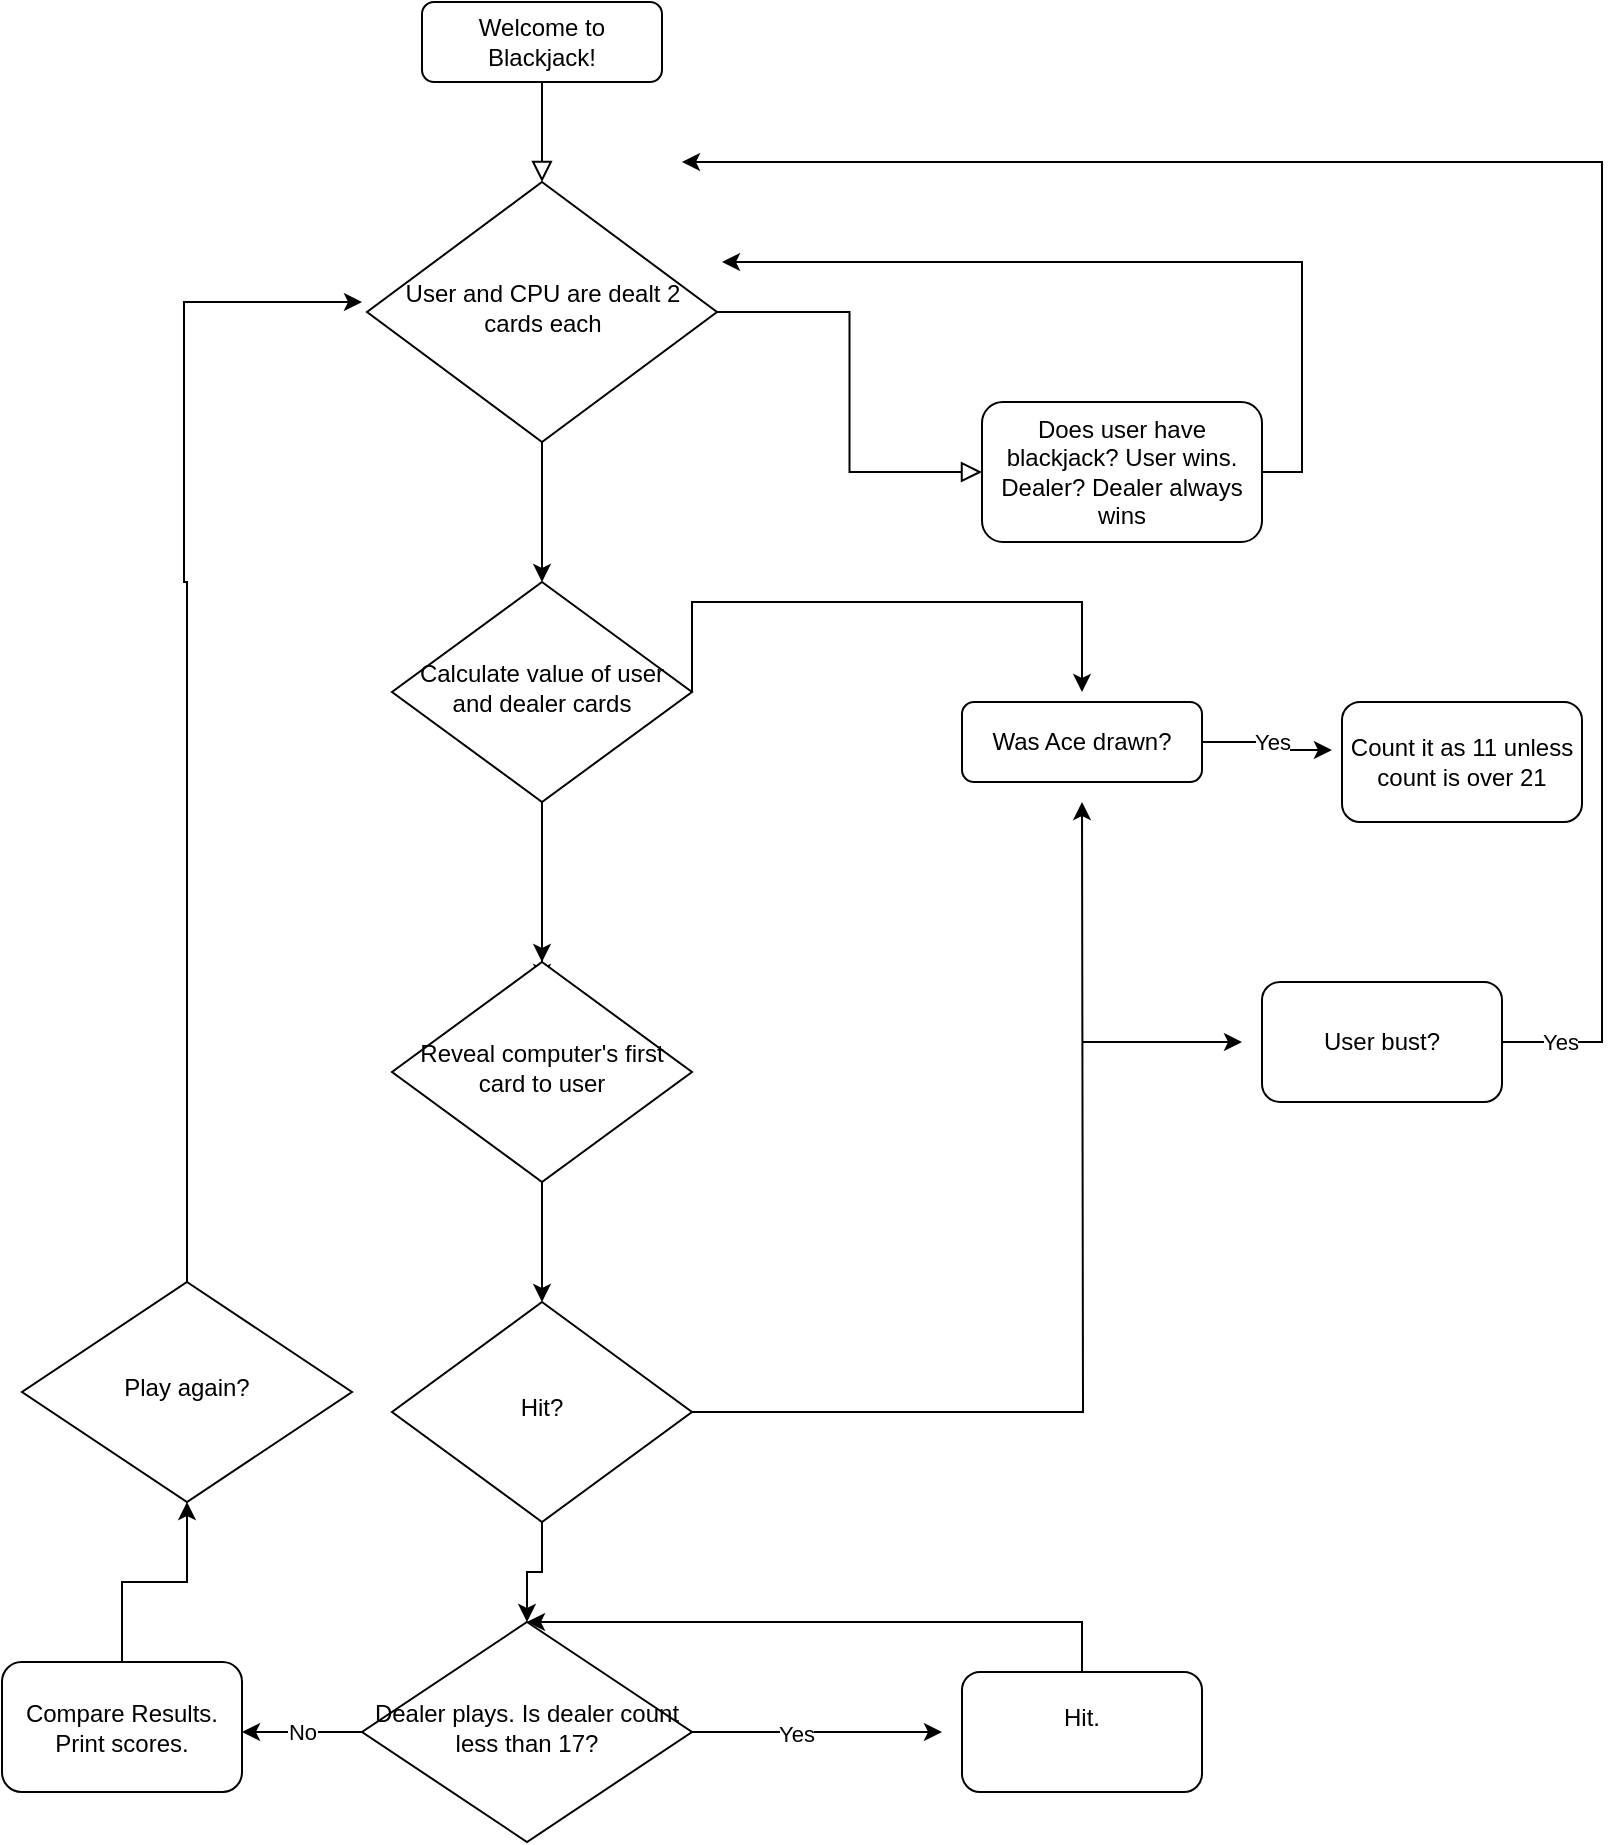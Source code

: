 <mxfile version="24.2.3" type="github">
  <diagram id="C5RBs43oDa-KdzZeNtuy" name="Page-1">
    <mxGraphModel dx="1426" dy="775" grid="1" gridSize="10" guides="1" tooltips="1" connect="1" arrows="1" fold="1" page="1" pageScale="1" pageWidth="827" pageHeight="1169" math="0" shadow="0">
      <root>
        <mxCell id="WIyWlLk6GJQsqaUBKTNV-0" />
        <mxCell id="WIyWlLk6GJQsqaUBKTNV-1" parent="WIyWlLk6GJQsqaUBKTNV-0" />
        <mxCell id="WIyWlLk6GJQsqaUBKTNV-2" value="" style="rounded=0;html=1;jettySize=auto;orthogonalLoop=1;fontSize=11;endArrow=block;endFill=0;endSize=8;strokeWidth=1;shadow=0;labelBackgroundColor=none;edgeStyle=orthogonalEdgeStyle;" parent="WIyWlLk6GJQsqaUBKTNV-1" source="WIyWlLk6GJQsqaUBKTNV-3" target="WIyWlLk6GJQsqaUBKTNV-6" edge="1">
          <mxGeometry relative="1" as="geometry" />
        </mxCell>
        <mxCell id="WIyWlLk6GJQsqaUBKTNV-3" value="Welcome to Blackjack!" style="rounded=1;whiteSpace=wrap;html=1;fontSize=12;glass=0;strokeWidth=1;shadow=0;" parent="WIyWlLk6GJQsqaUBKTNV-1" vertex="1">
          <mxGeometry x="220" y="80" width="120" height="40" as="geometry" />
        </mxCell>
        <mxCell id="WIyWlLk6GJQsqaUBKTNV-5" value="" style="edgeStyle=orthogonalEdgeStyle;rounded=0;html=1;jettySize=auto;orthogonalLoop=1;fontSize=11;endArrow=block;endFill=0;endSize=8;strokeWidth=1;shadow=0;labelBackgroundColor=none;" parent="WIyWlLk6GJQsqaUBKTNV-1" source="WIyWlLk6GJQsqaUBKTNV-6" target="WIyWlLk6GJQsqaUBKTNV-7" edge="1">
          <mxGeometry x="0.003" y="10" relative="1" as="geometry">
            <mxPoint as="offset" />
          </mxGeometry>
        </mxCell>
        <mxCell id="1idGzLhIokIel5q-Fr4H-7" style="edgeStyle=orthogonalEdgeStyle;rounded=0;orthogonalLoop=1;jettySize=auto;html=1;entryX=0.5;entryY=0;entryDx=0;entryDy=0;" edge="1" parent="WIyWlLk6GJQsqaUBKTNV-1" source="WIyWlLk6GJQsqaUBKTNV-6" target="WIyWlLk6GJQsqaUBKTNV-10">
          <mxGeometry relative="1" as="geometry" />
        </mxCell>
        <mxCell id="WIyWlLk6GJQsqaUBKTNV-6" value="User and CPU are dealt 2 cards each" style="rhombus;whiteSpace=wrap;html=1;shadow=0;fontFamily=Helvetica;fontSize=12;align=center;strokeWidth=1;spacing=6;spacingTop=-4;" parent="WIyWlLk6GJQsqaUBKTNV-1" vertex="1">
          <mxGeometry x="192.5" y="170" width="175" height="130" as="geometry" />
        </mxCell>
        <mxCell id="1idGzLhIokIel5q-Fr4H-6" style="edgeStyle=orthogonalEdgeStyle;rounded=0;orthogonalLoop=1;jettySize=auto;html=1;exitX=1;exitY=0.5;exitDx=0;exitDy=0;" edge="1" parent="WIyWlLk6GJQsqaUBKTNV-1" source="WIyWlLk6GJQsqaUBKTNV-7">
          <mxGeometry relative="1" as="geometry">
            <mxPoint x="370" y="210" as="targetPoint" />
            <Array as="points">
              <mxPoint x="660" y="315" />
              <mxPoint x="660" y="210" />
              <mxPoint x="380" y="210" />
            </Array>
          </mxGeometry>
        </mxCell>
        <mxCell id="WIyWlLk6GJQsqaUBKTNV-7" value="Does user have blackjack? User wins. Dealer? Dealer always wins" style="rounded=1;whiteSpace=wrap;html=1;fontSize=12;glass=0;strokeWidth=1;shadow=0;" parent="WIyWlLk6GJQsqaUBKTNV-1" vertex="1">
          <mxGeometry x="500" y="280" width="140" height="70" as="geometry" />
        </mxCell>
        <mxCell id="1idGzLhIokIel5q-Fr4H-14" style="edgeStyle=orthogonalEdgeStyle;rounded=0;orthogonalLoop=1;jettySize=auto;html=1;exitX=1;exitY=0.5;exitDx=0;exitDy=0;" edge="1" parent="WIyWlLk6GJQsqaUBKTNV-1" source="WIyWlLk6GJQsqaUBKTNV-10">
          <mxGeometry relative="1" as="geometry">
            <mxPoint x="550" y="425" as="targetPoint" />
            <Array as="points">
              <mxPoint x="355" y="380" />
              <mxPoint x="550" y="380" />
            </Array>
          </mxGeometry>
        </mxCell>
        <mxCell id="WIyWlLk6GJQsqaUBKTNV-10" value="Calculate value of user and dealer cards" style="rhombus;whiteSpace=wrap;html=1;shadow=0;fontFamily=Helvetica;fontSize=12;align=center;strokeWidth=1;spacing=6;spacingTop=-4;" parent="WIyWlLk6GJQsqaUBKTNV-1" vertex="1">
          <mxGeometry x="205" y="370" width="150" height="110" as="geometry" />
        </mxCell>
        <mxCell id="1idGzLhIokIel5q-Fr4H-10" value="Yes" style="edgeStyle=orthogonalEdgeStyle;rounded=0;orthogonalLoop=1;jettySize=auto;html=1;exitX=1;exitY=0.5;exitDx=0;exitDy=0;entryX=-0.042;entryY=0.4;entryDx=0;entryDy=0;entryPerimeter=0;" edge="1" parent="WIyWlLk6GJQsqaUBKTNV-1" source="WIyWlLk6GJQsqaUBKTNV-11" target="1idGzLhIokIel5q-Fr4H-11">
          <mxGeometry relative="1" as="geometry">
            <mxPoint x="640" y="550" as="targetPoint" />
          </mxGeometry>
        </mxCell>
        <mxCell id="1idGzLhIokIel5q-Fr4H-12" style="edgeStyle=orthogonalEdgeStyle;rounded=0;orthogonalLoop=1;jettySize=auto;html=1;exitX=0.5;exitY=1;exitDx=0;exitDy=0;" edge="1" parent="WIyWlLk6GJQsqaUBKTNV-1" source="WIyWlLk6GJQsqaUBKTNV-10" target="1idGzLhIokIel5q-Fr4H-13">
          <mxGeometry relative="1" as="geometry">
            <mxPoint x="280" y="680" as="targetPoint" />
          </mxGeometry>
        </mxCell>
        <mxCell id="WIyWlLk6GJQsqaUBKTNV-11" value="Was Ace drawn?" style="rounded=1;whiteSpace=wrap;html=1;fontSize=12;glass=0;strokeWidth=1;shadow=0;" parent="WIyWlLk6GJQsqaUBKTNV-1" vertex="1">
          <mxGeometry x="490" y="430" width="120" height="40" as="geometry" />
        </mxCell>
        <mxCell id="1idGzLhIokIel5q-Fr4H-11" value="Count it as 11 unless count is over 21" style="rounded=1;whiteSpace=wrap;html=1;" vertex="1" parent="WIyWlLk6GJQsqaUBKTNV-1">
          <mxGeometry x="680" y="430" width="120" height="60" as="geometry" />
        </mxCell>
        <mxCell id="1idGzLhIokIel5q-Fr4H-16" style="edgeStyle=orthogonalEdgeStyle;rounded=0;orthogonalLoop=1;jettySize=auto;html=1;" edge="1" parent="WIyWlLk6GJQsqaUBKTNV-1" source="1idGzLhIokIel5q-Fr4H-13">
          <mxGeometry relative="1" as="geometry">
            <mxPoint x="280" y="570" as="targetPoint" />
          </mxGeometry>
        </mxCell>
        <mxCell id="1idGzLhIokIel5q-Fr4H-17" style="edgeStyle=orthogonalEdgeStyle;rounded=0;orthogonalLoop=1;jettySize=auto;html=1;exitX=0.5;exitY=1;exitDx=0;exitDy=0;entryX=0.5;entryY=0;entryDx=0;entryDy=0;" edge="1" parent="WIyWlLk6GJQsqaUBKTNV-1" source="1idGzLhIokIel5q-Fr4H-13" target="1idGzLhIokIel5q-Fr4H-15">
          <mxGeometry relative="1" as="geometry" />
        </mxCell>
        <mxCell id="1idGzLhIokIel5q-Fr4H-13" value="Reveal computer&#39;s first card to user" style="rhombus;whiteSpace=wrap;html=1;shadow=0;fontFamily=Helvetica;fontSize=12;align=center;strokeWidth=1;spacing=6;spacingTop=-4;" vertex="1" parent="WIyWlLk6GJQsqaUBKTNV-1">
          <mxGeometry x="205" y="560" width="150" height="110" as="geometry" />
        </mxCell>
        <mxCell id="1idGzLhIokIel5q-Fr4H-18" style="edgeStyle=orthogonalEdgeStyle;rounded=0;orthogonalLoop=1;jettySize=auto;html=1;" edge="1" parent="WIyWlLk6GJQsqaUBKTNV-1" source="1idGzLhIokIel5q-Fr4H-15">
          <mxGeometry relative="1" as="geometry">
            <mxPoint x="550" y="480" as="targetPoint" />
          </mxGeometry>
        </mxCell>
        <mxCell id="1idGzLhIokIel5q-Fr4H-28" style="edgeStyle=orthogonalEdgeStyle;rounded=0;orthogonalLoop=1;jettySize=auto;html=1;exitX=0.5;exitY=1;exitDx=0;exitDy=0;entryX=0.5;entryY=0;entryDx=0;entryDy=0;" edge="1" parent="WIyWlLk6GJQsqaUBKTNV-1" source="1idGzLhIokIel5q-Fr4H-15" target="1idGzLhIokIel5q-Fr4H-27">
          <mxGeometry relative="1" as="geometry" />
        </mxCell>
        <mxCell id="1idGzLhIokIel5q-Fr4H-15" value="Hit?" style="rhombus;whiteSpace=wrap;html=1;shadow=0;fontFamily=Helvetica;fontSize=12;align=center;strokeWidth=1;spacing=6;spacingTop=-4;" vertex="1" parent="WIyWlLk6GJQsqaUBKTNV-1">
          <mxGeometry x="205" y="730" width="150" height="110" as="geometry" />
        </mxCell>
        <mxCell id="1idGzLhIokIel5q-Fr4H-20" value="" style="endArrow=classic;html=1;rounded=0;" edge="1" parent="WIyWlLk6GJQsqaUBKTNV-1">
          <mxGeometry width="50" height="50" relative="1" as="geometry">
            <mxPoint x="550" y="600" as="sourcePoint" />
            <mxPoint x="630" y="600" as="targetPoint" />
          </mxGeometry>
        </mxCell>
        <mxCell id="1idGzLhIokIel5q-Fr4H-24" value="" style="edgeStyle=orthogonalEdgeStyle;rounded=0;orthogonalLoop=1;jettySize=auto;html=1;exitX=1;exitY=0.5;exitDx=0;exitDy=0;" edge="1" parent="WIyWlLk6GJQsqaUBKTNV-1" source="1idGzLhIokIel5q-Fr4H-21">
          <mxGeometry relative="1" as="geometry">
            <mxPoint x="350" y="160" as="targetPoint" />
            <Array as="points">
              <mxPoint x="810" y="600" />
              <mxPoint x="810" y="160" />
            </Array>
          </mxGeometry>
        </mxCell>
        <mxCell id="1idGzLhIokIel5q-Fr4H-26" value="Yes" style="edgeLabel;html=1;align=center;verticalAlign=middle;resizable=0;points=[];" vertex="1" connectable="0" parent="1idGzLhIokIel5q-Fr4H-24">
          <mxGeometry x="-0.939" relative="1" as="geometry">
            <mxPoint as="offset" />
          </mxGeometry>
        </mxCell>
        <mxCell id="1idGzLhIokIel5q-Fr4H-21" value="User bust?" style="rounded=1;whiteSpace=wrap;html=1;" vertex="1" parent="WIyWlLk6GJQsqaUBKTNV-1">
          <mxGeometry x="640" y="570" width="120" height="60" as="geometry" />
        </mxCell>
        <mxCell id="1idGzLhIokIel5q-Fr4H-29" style="edgeStyle=orthogonalEdgeStyle;rounded=0;orthogonalLoop=1;jettySize=auto;html=1;exitX=1;exitY=0.5;exitDx=0;exitDy=0;" edge="1" parent="WIyWlLk6GJQsqaUBKTNV-1" source="1idGzLhIokIel5q-Fr4H-27">
          <mxGeometry relative="1" as="geometry">
            <mxPoint x="480" y="945" as="targetPoint" />
          </mxGeometry>
        </mxCell>
        <mxCell id="1idGzLhIokIel5q-Fr4H-30" value="Yes" style="edgeLabel;html=1;align=center;verticalAlign=middle;resizable=0;points=[];" vertex="1" connectable="0" parent="1idGzLhIokIel5q-Fr4H-29">
          <mxGeometry x="-0.171" y="-1" relative="1" as="geometry">
            <mxPoint as="offset" />
          </mxGeometry>
        </mxCell>
        <mxCell id="1idGzLhIokIel5q-Fr4H-34" value="No" style="edgeStyle=orthogonalEdgeStyle;rounded=0;orthogonalLoop=1;jettySize=auto;html=1;exitX=0;exitY=0.5;exitDx=0;exitDy=0;" edge="1" parent="WIyWlLk6GJQsqaUBKTNV-1" source="1idGzLhIokIel5q-Fr4H-27">
          <mxGeometry relative="1" as="geometry">
            <mxPoint x="130" y="945" as="targetPoint" />
          </mxGeometry>
        </mxCell>
        <mxCell id="1idGzLhIokIel5q-Fr4H-27" value="Dealer plays. Is dealer count less than 17?" style="rhombus;whiteSpace=wrap;html=1;shadow=0;fontFamily=Helvetica;fontSize=12;align=center;strokeWidth=1;spacing=6;spacingTop=-4;" vertex="1" parent="WIyWlLk6GJQsqaUBKTNV-1">
          <mxGeometry x="190" y="890" width="165" height="110" as="geometry" />
        </mxCell>
        <mxCell id="1idGzLhIokIel5q-Fr4H-32" style="edgeStyle=orthogonalEdgeStyle;rounded=0;orthogonalLoop=1;jettySize=auto;html=1;exitX=0.5;exitY=0;exitDx=0;exitDy=0;" edge="1" parent="WIyWlLk6GJQsqaUBKTNV-1" source="1idGzLhIokIel5q-Fr4H-31" target="1idGzLhIokIel5q-Fr4H-27">
          <mxGeometry relative="1" as="geometry">
            <mxPoint x="350" y="880" as="targetPoint" />
            <Array as="points">
              <mxPoint x="550" y="890" />
            </Array>
          </mxGeometry>
        </mxCell>
        <mxCell id="1idGzLhIokIel5q-Fr4H-31" value="Hit.&lt;div&gt;&lt;br&gt;&lt;/div&gt;" style="rounded=1;whiteSpace=wrap;html=1;" vertex="1" parent="WIyWlLk6GJQsqaUBKTNV-1">
          <mxGeometry x="490" y="915" width="120" height="60" as="geometry" />
        </mxCell>
        <mxCell id="1idGzLhIokIel5q-Fr4H-36" style="edgeStyle=orthogonalEdgeStyle;rounded=0;orthogonalLoop=1;jettySize=auto;html=1;entryX=0.5;entryY=1;entryDx=0;entryDy=0;" edge="1" parent="WIyWlLk6GJQsqaUBKTNV-1" source="1idGzLhIokIel5q-Fr4H-35" target="1idGzLhIokIel5q-Fr4H-37">
          <mxGeometry relative="1" as="geometry">
            <mxPoint x="70" y="830" as="targetPoint" />
          </mxGeometry>
        </mxCell>
        <mxCell id="1idGzLhIokIel5q-Fr4H-35" value="Compare Results.&lt;div&gt;Print scores.&lt;/div&gt;" style="rounded=1;whiteSpace=wrap;html=1;" vertex="1" parent="WIyWlLk6GJQsqaUBKTNV-1">
          <mxGeometry x="10" y="910" width="120" height="65" as="geometry" />
        </mxCell>
        <mxCell id="1idGzLhIokIel5q-Fr4H-38" style="edgeStyle=orthogonalEdgeStyle;rounded=0;orthogonalLoop=1;jettySize=auto;html=1;" edge="1" parent="WIyWlLk6GJQsqaUBKTNV-1" source="1idGzLhIokIel5q-Fr4H-37">
          <mxGeometry relative="1" as="geometry">
            <mxPoint x="190" y="230" as="targetPoint" />
            <Array as="points">
              <mxPoint x="103" y="370" />
              <mxPoint x="101" y="370" />
            </Array>
          </mxGeometry>
        </mxCell>
        <mxCell id="1idGzLhIokIel5q-Fr4H-37" value="Play again?" style="rhombus;whiteSpace=wrap;html=1;shadow=0;fontFamily=Helvetica;fontSize=12;align=center;strokeWidth=1;spacing=6;spacingTop=-4;" vertex="1" parent="WIyWlLk6GJQsqaUBKTNV-1">
          <mxGeometry x="20" y="720" width="165" height="110" as="geometry" />
        </mxCell>
      </root>
    </mxGraphModel>
  </diagram>
</mxfile>
